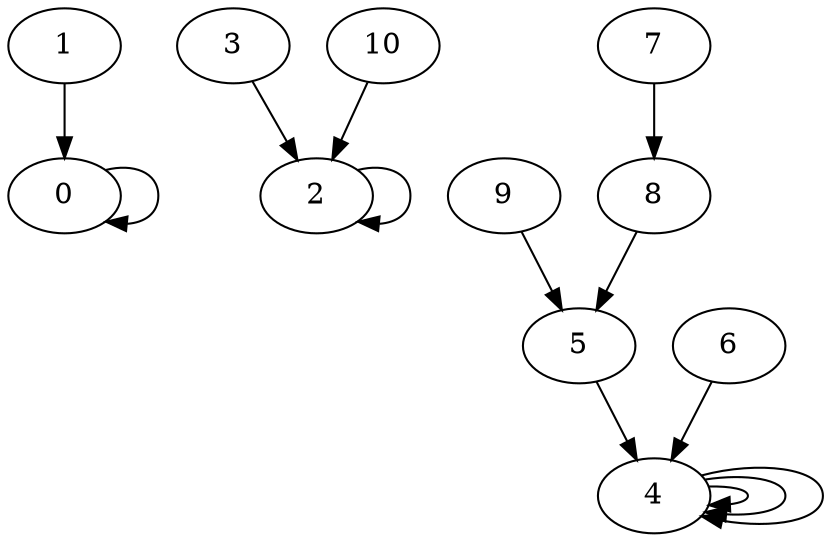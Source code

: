 digraph {
    1 -> 0;
    3 -> 2;
    10 -> 2;
    9 -> 5;
    6 -> 4;
    7 -> 8;
    8 -> 5;
    5 -> 4;
    4 -> 4;
    4 -> 4;
    0 -> 0;
    2 -> 2;
    4 -> 4;
}
